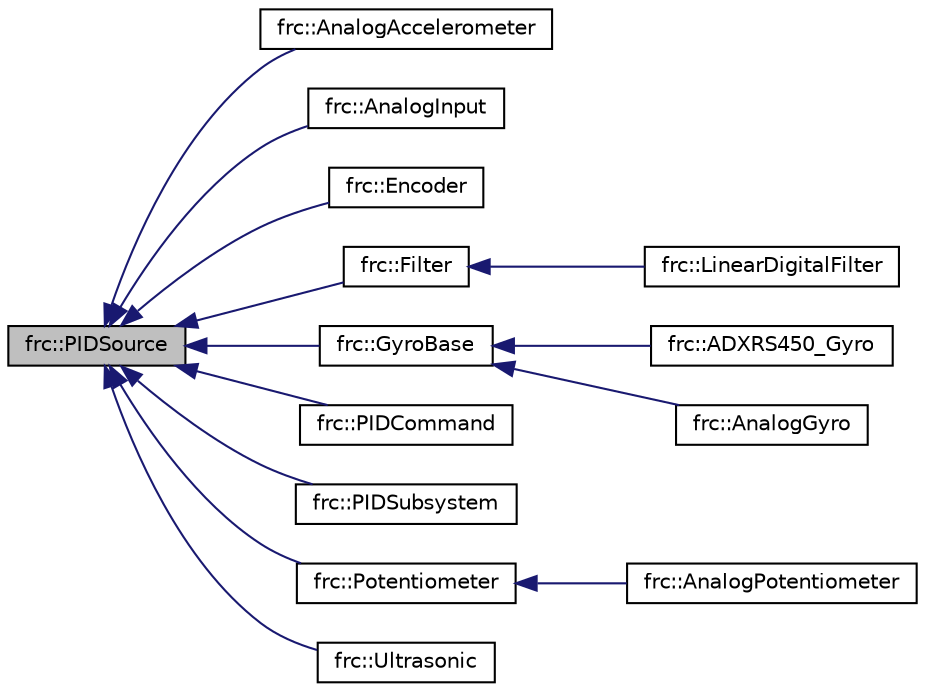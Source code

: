 digraph "frc::PIDSource"
{
  edge [fontname="Helvetica",fontsize="10",labelfontname="Helvetica",labelfontsize="10"];
  node [fontname="Helvetica",fontsize="10",shape=record];
  rankdir="LR";
  Node1 [label="frc::PIDSource",height=0.2,width=0.4,color="black", fillcolor="grey75", style="filled", fontcolor="black"];
  Node1 -> Node2 [dir="back",color="midnightblue",fontsize="10",style="solid",fontname="Helvetica"];
  Node2 [label="frc::AnalogAccelerometer",height=0.2,width=0.4,color="black", fillcolor="white", style="filled",URL="$classfrc_1_1AnalogAccelerometer.html",tooltip="Handle operation of an analog accelerometer. "];
  Node1 -> Node3 [dir="back",color="midnightblue",fontsize="10",style="solid",fontname="Helvetica"];
  Node3 [label="frc::AnalogInput",height=0.2,width=0.4,color="black", fillcolor="white", style="filled",URL="$classfrc_1_1AnalogInput.html",tooltip="Analog input class. "];
  Node1 -> Node4 [dir="back",color="midnightblue",fontsize="10",style="solid",fontname="Helvetica"];
  Node4 [label="frc::Encoder",height=0.2,width=0.4,color="black", fillcolor="white", style="filled",URL="$classfrc_1_1Encoder.html",tooltip="Class to read quad encoders. "];
  Node1 -> Node5 [dir="back",color="midnightblue",fontsize="10",style="solid",fontname="Helvetica"];
  Node5 [label="frc::Filter",height=0.2,width=0.4,color="black", fillcolor="white", style="filled",URL="$classfrc_1_1Filter.html",tooltip="Interface for filters. "];
  Node5 -> Node6 [dir="back",color="midnightblue",fontsize="10",style="solid",fontname="Helvetica"];
  Node6 [label="frc::LinearDigitalFilter",height=0.2,width=0.4,color="black", fillcolor="white", style="filled",URL="$classfrc_1_1LinearDigitalFilter.html",tooltip="This class implements a linear, digital filter. "];
  Node1 -> Node7 [dir="back",color="midnightblue",fontsize="10",style="solid",fontname="Helvetica"];
  Node7 [label="frc::GyroBase",height=0.2,width=0.4,color="black", fillcolor="white", style="filled",URL="$classfrc_1_1GyroBase.html",tooltip="GyroBase is the common base class for Gyro implementations such as AnalogGyro. "];
  Node7 -> Node8 [dir="back",color="midnightblue",fontsize="10",style="solid",fontname="Helvetica"];
  Node8 [label="frc::ADXRS450_Gyro",height=0.2,width=0.4,color="black", fillcolor="white", style="filled",URL="$classfrc_1_1ADXRS450__Gyro.html",tooltip="Use a rate gyro to return the robots heading relative to a starting position. "];
  Node7 -> Node9 [dir="back",color="midnightblue",fontsize="10",style="solid",fontname="Helvetica"];
  Node9 [label="frc::AnalogGyro",height=0.2,width=0.4,color="black", fillcolor="white", style="filled",URL="$classfrc_1_1AnalogGyro.html",tooltip="Use a rate gyro to return the robots heading relative to a starting position. "];
  Node1 -> Node10 [dir="back",color="midnightblue",fontsize="10",style="solid",fontname="Helvetica"];
  Node10 [label="frc::PIDCommand",height=0.2,width=0.4,color="black", fillcolor="white", style="filled",URL="$classfrc_1_1PIDCommand.html"];
  Node1 -> Node11 [dir="back",color="midnightblue",fontsize="10",style="solid",fontname="Helvetica"];
  Node11 [label="frc::PIDSubsystem",height=0.2,width=0.4,color="black", fillcolor="white", style="filled",URL="$classfrc_1_1PIDSubsystem.html",tooltip="This class is designed to handle the case where there is a Subsystem which uses a single PIDControlle..."];
  Node1 -> Node12 [dir="back",color="midnightblue",fontsize="10",style="solid",fontname="Helvetica"];
  Node12 [label="frc::Potentiometer",height=0.2,width=0.4,color="black", fillcolor="white", style="filled",URL="$classfrc_1_1Potentiometer.html",tooltip="Interface for potentiometers. "];
  Node12 -> Node13 [dir="back",color="midnightblue",fontsize="10",style="solid",fontname="Helvetica"];
  Node13 [label="frc::AnalogPotentiometer",height=0.2,width=0.4,color="black", fillcolor="white", style="filled",URL="$classfrc_1_1AnalogPotentiometer.html",tooltip="Class for reading analog potentiometers. "];
  Node1 -> Node14 [dir="back",color="midnightblue",fontsize="10",style="solid",fontname="Helvetica"];
  Node14 [label="frc::Ultrasonic",height=0.2,width=0.4,color="black", fillcolor="white", style="filled",URL="$classfrc_1_1Ultrasonic.html",tooltip="Ultrasonic rangefinder class. "];
}
